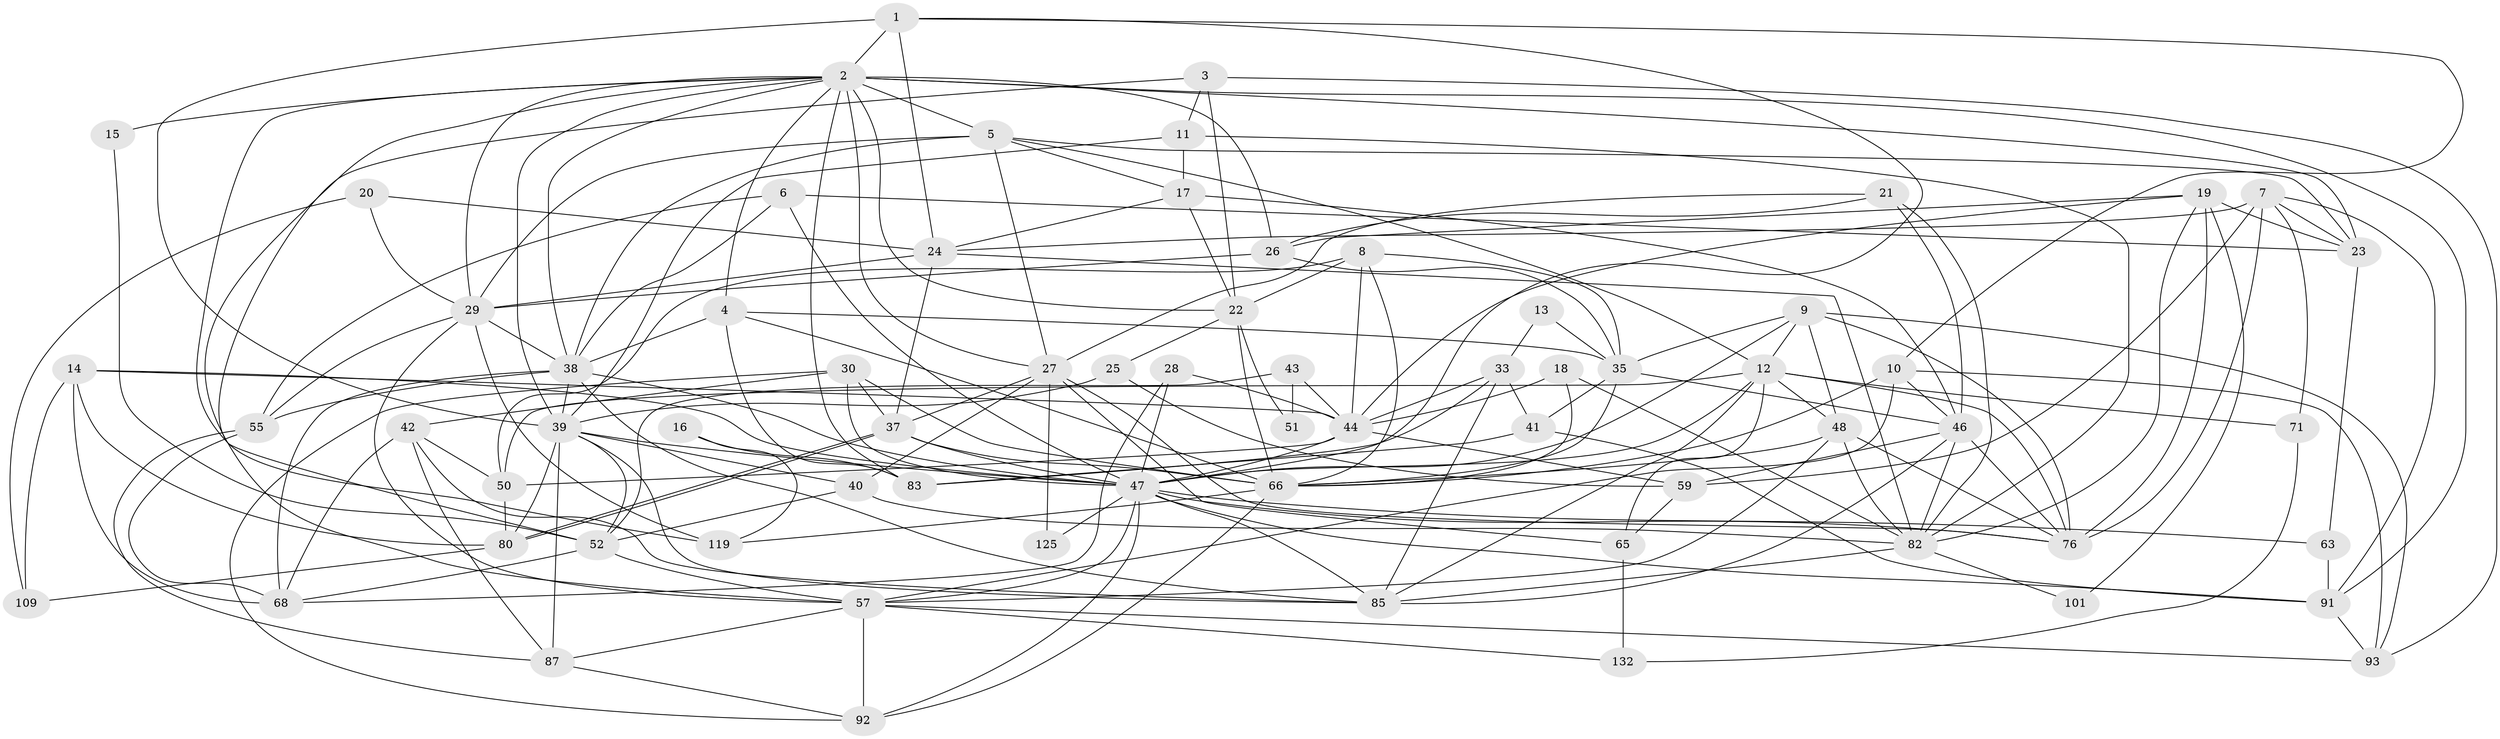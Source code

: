 // original degree distribution, {5: 0.21323529411764705, 4: 0.3014705882352941, 2: 0.08823529411764706, 3: 0.29411764705882354, 6: 0.0661764705882353, 7: 0.022058823529411766, 8: 0.014705882352941176}
// Generated by graph-tools (version 1.1) at 2025/15/03/09/25 04:15:00]
// undirected, 68 vertices, 196 edges
graph export_dot {
graph [start="1"]
  node [color=gray90,style=filled];
  1 [super="+110"];
  2 [super="+70+34+60"];
  3;
  4 [super="+53"];
  5 [super="+135"];
  6 [super="+133"];
  7 [super="+124"];
  8 [super="+128"];
  9 [super="+64"];
  10 [super="+127"];
  11;
  12 [super="+74+106"];
  13;
  14 [super="+84"];
  15;
  16;
  17 [super="+32+113"];
  18;
  19 [super="+112"];
  20;
  21 [super="+107"];
  22 [super="+54"];
  23 [super="+58"];
  24 [super="+96+86"];
  25;
  26;
  27 [super="+77+56+75"];
  28 [super="+123"];
  29 [super="+31"];
  30;
  33;
  35 [super="+120+95"];
  37 [super="+129"];
  38 [super="+45"];
  39 [super="+111+61+49"];
  40;
  41;
  42;
  43;
  44 [super="+69"];
  46 [super="+62"];
  47 [super="+67+72"];
  48 [super="+81"];
  50;
  51;
  52 [super="+89"];
  55;
  57 [super="+98+116"];
  59 [super="+114"];
  63;
  65;
  66 [super="+73"];
  68 [super="+122"];
  71;
  76 [super="+126"];
  80 [super="+134"];
  82 [super="+102"];
  83;
  85 [super="+88+117"];
  87 [super="+100"];
  91 [super="+94"];
  92 [super="+121"];
  93 [super="+115"];
  101;
  109;
  119;
  125;
  132;
  1 -- 10;
  1 -- 2;
  1 -- 39 [weight=2];
  1 -- 24;
  1 -- 47;
  2 -- 83;
  2 -- 119;
  2 -- 26;
  2 -- 5 [weight=2];
  2 -- 91 [weight=2];
  2 -- 15;
  2 -- 29;
  2 -- 4;
  2 -- 38;
  2 -- 39;
  2 -- 57 [weight=2];
  2 -- 27;
  2 -- 22;
  2 -- 23;
  3 -- 11;
  3 -- 93;
  3 -- 52;
  3 -- 22;
  4 -- 35;
  4 -- 66;
  4 -- 83;
  4 -- 38;
  5 -- 38;
  5 -- 23;
  5 -- 29;
  5 -- 12;
  5 -- 27;
  5 -- 17;
  6 -- 38;
  6 -- 23;
  6 -- 55;
  6 -- 47;
  7 -- 59;
  7 -- 71;
  7 -- 91;
  7 -- 76;
  7 -- 24;
  7 -- 23;
  8 -- 50;
  8 -- 44;
  8 -- 35;
  8 -- 66;
  8 -- 22;
  9 -- 35;
  9 -- 12;
  9 -- 76;
  9 -- 93;
  9 -- 47;
  9 -- 48;
  10 -- 46;
  10 -- 57;
  10 -- 93;
  10 -- 66;
  11 -- 39;
  11 -- 82;
  11 -- 17;
  12 -- 48;
  12 -- 85;
  12 -- 71;
  12 -- 65;
  12 -- 50;
  12 -- 47;
  12 -- 76;
  13 -- 33;
  13 -- 35;
  14 -- 109;
  14 -- 80;
  14 -- 44;
  14 -- 47;
  14 -- 68;
  15 -- 52;
  16 -- 83;
  16 -- 119;
  17 -- 46;
  17 -- 22;
  17 -- 24;
  18 -- 44;
  18 -- 82;
  18 -- 66;
  19 -- 26;
  19 -- 23;
  19 -- 44;
  19 -- 82;
  19 -- 76;
  19 -- 101;
  20 -- 24;
  20 -- 109;
  20 -- 29;
  21 -- 26;
  21 -- 82;
  21 -- 27;
  21 -- 46;
  22 -- 51;
  22 -- 66;
  22 -- 25;
  23 -- 63;
  24 -- 37;
  24 -- 82;
  24 -- 29;
  25 -- 59;
  25 -- 39;
  26 -- 35;
  26 -- 29;
  27 -- 125;
  27 -- 37;
  27 -- 65;
  27 -- 40;
  27 -- 76;
  28 -- 47;
  28 -- 44;
  28 -- 68;
  29 -- 55;
  29 -- 119;
  29 -- 38;
  29 -- 57;
  30 -- 42;
  30 -- 37;
  30 -- 47;
  30 -- 66;
  30 -- 92;
  33 -- 41;
  33 -- 44;
  33 -- 83;
  33 -- 85;
  35 -- 46;
  35 -- 66;
  35 -- 41;
  37 -- 80;
  37 -- 80;
  37 -- 66;
  37 -- 47;
  38 -- 85;
  38 -- 39;
  38 -- 55;
  38 -- 47;
  38 -- 68;
  39 -- 40;
  39 -- 52;
  39 -- 80;
  39 -- 85;
  39 -- 87;
  39 -- 47;
  40 -- 52;
  40 -- 82;
  41 -- 83;
  41 -- 91;
  42 -- 50;
  42 -- 68;
  42 -- 87;
  42 -- 85;
  43 -- 52;
  43 -- 51;
  43 -- 44;
  44 -- 50;
  44 -- 59;
  44 -- 47;
  46 -- 82;
  46 -- 85;
  46 -- 59;
  46 -- 76;
  47 -- 76;
  47 -- 85;
  47 -- 91;
  47 -- 125;
  47 -- 57;
  47 -- 92;
  47 -- 63;
  48 -- 82 [weight=2];
  48 -- 76;
  48 -- 57;
  48 -- 66;
  50 -- 80;
  52 -- 68;
  52 -- 57;
  55 -- 68;
  55 -- 87;
  57 -- 87;
  57 -- 92;
  57 -- 93;
  57 -- 132;
  59 -- 65;
  63 -- 91;
  65 -- 132;
  66 -- 119;
  66 -- 92;
  71 -- 132;
  80 -- 109;
  82 -- 101;
  82 -- 85;
  87 -- 92;
  91 -- 93;
}
